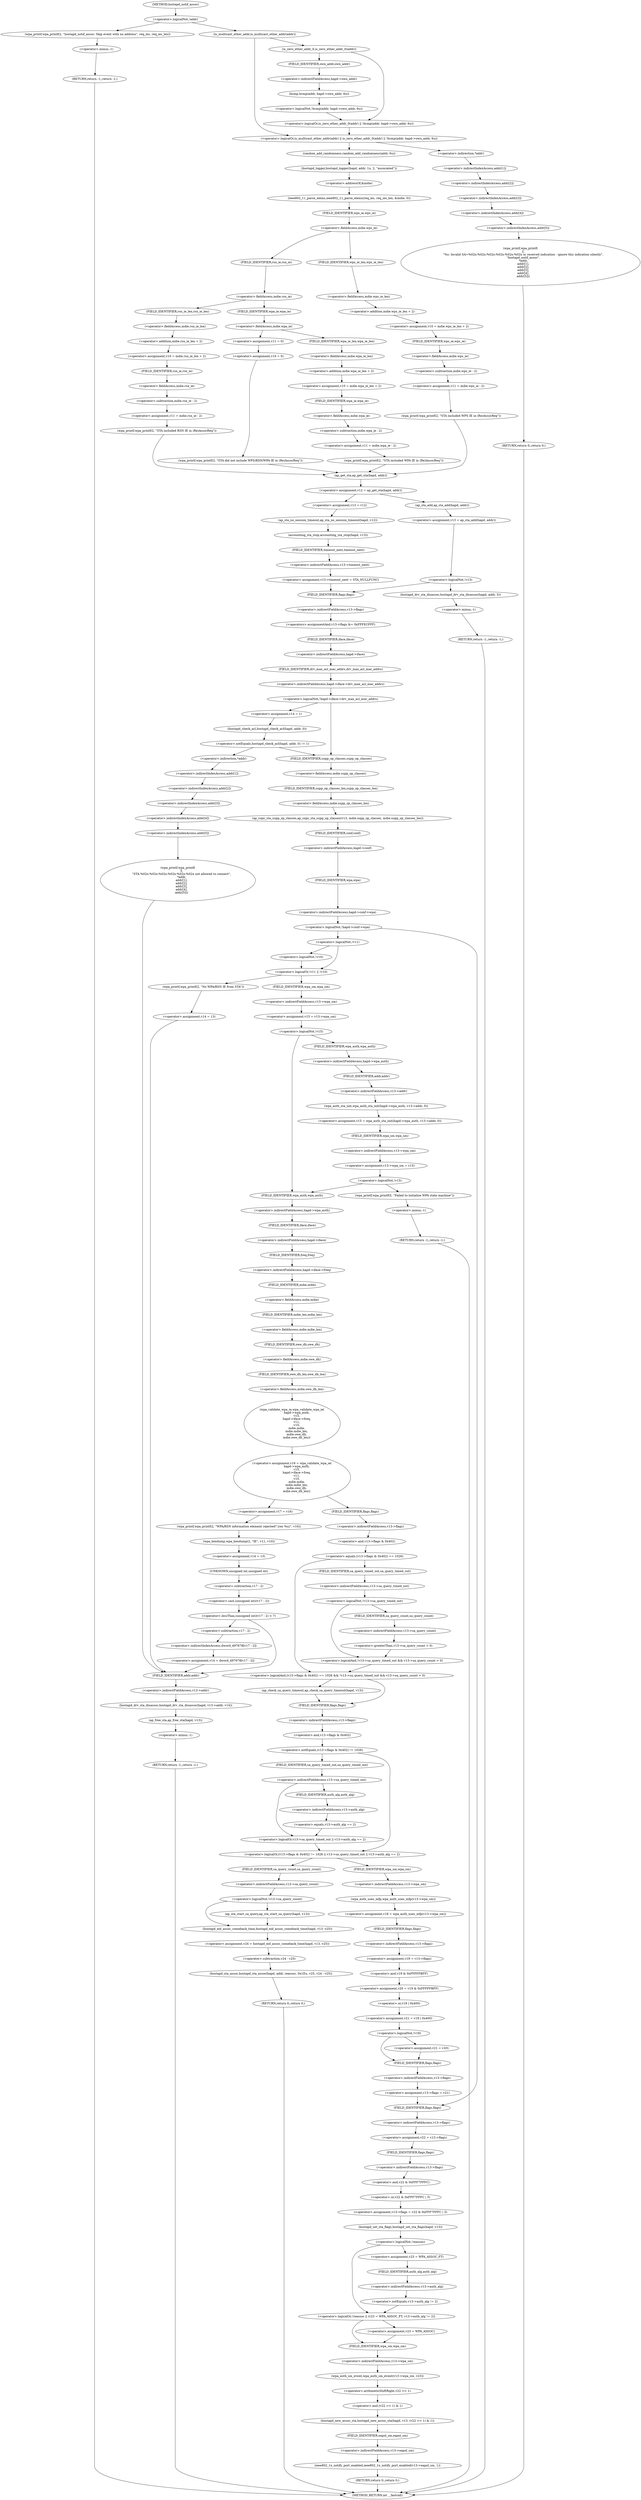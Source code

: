 digraph hostapd_notif_assoc {  
"1000143" [label = "(<operator>.logicalNot,!addr)" ]
"1000146" [label = "(wpa_printf,wpa_printf(2, \"hostapd_notif_assoc: Skip event with no address\", req_ies, req_ies_len))" ]
"1000151" [label = "(RETURN,return -1;,return -1;)" ]
"1000152" [label = "(<operator>.minus,-1)" ]
"1000155" [label = "(<operator>.logicalOr,is_multicast_ether_addr(addr) || is_zero_ether_addr_0(addr) || !bcmp(addr, hapd->own_addr, 6u))" ]
"1000156" [label = "(is_multicast_ether_addr,is_multicast_ether_addr(addr))" ]
"1000158" [label = "(<operator>.logicalOr,is_zero_ether_addr_0(addr) || !bcmp(addr, hapd->own_addr, 6u))" ]
"1000159" [label = "(is_zero_ether_addr_0,is_zero_ether_addr_0(addr))" ]
"1000161" [label = "(<operator>.logicalNot,!bcmp(addr, hapd->own_addr, 6u))" ]
"1000162" [label = "(bcmp,bcmp(addr, hapd->own_addr, 6u))" ]
"1000164" [label = "(<operator>.indirectFieldAccess,hapd->own_addr)" ]
"1000166" [label = "(FIELD_IDENTIFIER,own_addr,own_addr)" ]
"1000169" [label = "(wpa_printf,wpa_printf(\n      2,\n      \"%s: Invalid SA=%02x:%02x:%02x:%02x:%02x:%02x in received indication - ignore this indication silently\",\n      \"hostapd_notif_assoc\",\n      *addr,\n      addr[1],\n      addr[2],\n      addr[3],\n      addr[4],\n      addr[5]))" ]
"1000173" [label = "(<operator>.indirection,*addr)" ]
"1000175" [label = "(<operator>.indirectIndexAccess,addr[1])" ]
"1000178" [label = "(<operator>.indirectIndexAccess,addr[2])" ]
"1000181" [label = "(<operator>.indirectIndexAccess,addr[3])" ]
"1000184" [label = "(<operator>.indirectIndexAccess,addr[4])" ]
"1000187" [label = "(<operator>.indirectIndexAccess,addr[5])" ]
"1000190" [label = "(RETURN,return 0;,return 0;)" ]
"1000192" [label = "(random_add_randomness,random_add_randomness(addr, 6u))" ]
"1000195" [label = "(hostapd_logger,hostapd_logger(hapd, addr, 1u, 2, \"associated\"))" ]
"1000201" [label = "(ieee802_11_parse_elems,ieee802_11_parse_elems(req_ies, req_ies_len, &mdie, 0))" ]
"1000204" [label = "(<operator>.addressOf,&mdie)" ]
"1000208" [label = "(<operator>.fieldAccess,mdie.wps_ie)" ]
"1000210" [label = "(FIELD_IDENTIFIER,wps_ie,wps_ie)" ]
"1000212" [label = "(<operator>.assignment,v10 = mdie.wps_ie_len + 2)" ]
"1000214" [label = "(<operator>.addition,mdie.wps_ie_len + 2)" ]
"1000215" [label = "(<operator>.fieldAccess,mdie.wps_ie_len)" ]
"1000217" [label = "(FIELD_IDENTIFIER,wps_ie_len,wps_ie_len)" ]
"1000219" [label = "(<operator>.assignment,v11 = mdie.wps_ie - 2)" ]
"1000221" [label = "(<operator>.subtraction,mdie.wps_ie - 2)" ]
"1000222" [label = "(<operator>.fieldAccess,mdie.wps_ie)" ]
"1000224" [label = "(FIELD_IDENTIFIER,wps_ie,wps_ie)" ]
"1000226" [label = "(wpa_printf,wpa_printf(2, \"STA included WPS IE in (Re)AssocReq\"))" ]
"1000231" [label = "(<operator>.fieldAccess,mdie.rsn_ie)" ]
"1000233" [label = "(FIELD_IDENTIFIER,rsn_ie,rsn_ie)" ]
"1000235" [label = "(<operator>.assignment,v10 = mdie.rsn_ie_len + 2)" ]
"1000237" [label = "(<operator>.addition,mdie.rsn_ie_len + 2)" ]
"1000238" [label = "(<operator>.fieldAccess,mdie.rsn_ie_len)" ]
"1000240" [label = "(FIELD_IDENTIFIER,rsn_ie_len,rsn_ie_len)" ]
"1000242" [label = "(<operator>.assignment,v11 = mdie.rsn_ie - 2)" ]
"1000244" [label = "(<operator>.subtraction,mdie.rsn_ie - 2)" ]
"1000245" [label = "(<operator>.fieldAccess,mdie.rsn_ie)" ]
"1000247" [label = "(FIELD_IDENTIFIER,rsn_ie,rsn_ie)" ]
"1000249" [label = "(wpa_printf,wpa_printf(2, \"STA included RSN IE in (Re)AssocReq\"))" ]
"1000254" [label = "(<operator>.fieldAccess,mdie.wpa_ie)" ]
"1000256" [label = "(FIELD_IDENTIFIER,wpa_ie,wpa_ie)" ]
"1000258" [label = "(<operator>.assignment,v10 = mdie.wpa_ie_len + 2)" ]
"1000260" [label = "(<operator>.addition,mdie.wpa_ie_len + 2)" ]
"1000261" [label = "(<operator>.fieldAccess,mdie.wpa_ie_len)" ]
"1000263" [label = "(FIELD_IDENTIFIER,wpa_ie_len,wpa_ie_len)" ]
"1000265" [label = "(<operator>.assignment,v11 = mdie.wpa_ie - 2)" ]
"1000267" [label = "(<operator>.subtraction,mdie.wpa_ie - 2)" ]
"1000268" [label = "(<operator>.fieldAccess,mdie.wpa_ie)" ]
"1000270" [label = "(FIELD_IDENTIFIER,wpa_ie,wpa_ie)" ]
"1000272" [label = "(wpa_printf,wpa_printf(2, \"STA included WPA IE in (Re)AssocReq\"))" ]
"1000277" [label = "(<operator>.assignment,v11 = 0)" ]
"1000280" [label = "(<operator>.assignment,v10 = 0)" ]
"1000283" [label = "(wpa_printf,wpa_printf(2, \"STA did not include WPS/RSN/WPA IE in (Re)AssocReq\"))" ]
"1000286" [label = "(<operator>.assignment,v12 = ap_get_sta(hapd, addr))" ]
"1000288" [label = "(ap_get_sta,ap_get_sta(hapd, addr))" ]
"1000294" [label = "(<operator>.assignment,v13 = v12)" ]
"1000297" [label = "(ap_sta_no_session_timeout,ap_sta_no_session_timeout(hapd, v12))" ]
"1000300" [label = "(accounting_sta_stop,accounting_sta_stop(hapd, v13))" ]
"1000303" [label = "(<operator>.assignment,v13->timeout_next = STA_NULLFUNC)" ]
"1000304" [label = "(<operator>.indirectFieldAccess,v13->timeout_next)" ]
"1000306" [label = "(FIELD_IDENTIFIER,timeout_next,timeout_next)" ]
"1000310" [label = "(<operator>.assignment,v13 = ap_sta_add(hapd, addr))" ]
"1000312" [label = "(ap_sta_add,ap_sta_add(hapd, addr))" ]
"1000316" [label = "(<operator>.logicalNot,!v13)" ]
"1000319" [label = "(hostapd_drv_sta_disassoc,hostapd_drv_sta_disassoc(hapd, addr, 5))" ]
"1000323" [label = "(RETURN,return -1;,return -1;)" ]
"1000324" [label = "(<operator>.minus,-1)" ]
"1000326" [label = "(<operators>.assignmentAnd,v13->flags &= 0xFFFECFFF)" ]
"1000327" [label = "(<operator>.indirectFieldAccess,v13->flags)" ]
"1000329" [label = "(FIELD_IDENTIFIER,flags,flags)" ]
"1000332" [label = "(<operator>.logicalNot,!hapd->iface->drv_max_acl_mac_addrs)" ]
"1000333" [label = "(<operator>.indirectFieldAccess,hapd->iface->drv_max_acl_mac_addrs)" ]
"1000334" [label = "(<operator>.indirectFieldAccess,hapd->iface)" ]
"1000336" [label = "(FIELD_IDENTIFIER,iface,iface)" ]
"1000337" [label = "(FIELD_IDENTIFIER,drv_max_acl_mac_addrs,drv_max_acl_mac_addrs)" ]
"1000339" [label = "(<operator>.assignment,v14 = 1)" ]
"1000343" [label = "(<operator>.notEquals,hostapd_check_acl(hapd, addr, 0) != 1)" ]
"1000344" [label = "(hostapd_check_acl,hostapd_check_acl(hapd, addr, 0))" ]
"1000350" [label = "(wpa_printf,wpa_printf(\n        3,\n        \"STA %02x:%02x:%02x:%02x:%02x:%02x not allowed to connect\",\n        *addr,\n        addr[1],\n        addr[2],\n        addr[3],\n        addr[4],\n        addr[5]))" ]
"1000353" [label = "(<operator>.indirection,*addr)" ]
"1000355" [label = "(<operator>.indirectIndexAccess,addr[1])" ]
"1000358" [label = "(<operator>.indirectIndexAccess,addr[2])" ]
"1000361" [label = "(<operator>.indirectIndexAccess,addr[3])" ]
"1000364" [label = "(<operator>.indirectIndexAccess,addr[4])" ]
"1000367" [label = "(<operator>.indirectIndexAccess,addr[5])" ]
"1000371" [label = "(ap_copy_sta_supp_op_classes,ap_copy_sta_supp_op_classes(v13, mdie.supp_op_classes, mdie.supp_op_classes_len))" ]
"1000373" [label = "(<operator>.fieldAccess,mdie.supp_op_classes)" ]
"1000375" [label = "(FIELD_IDENTIFIER,supp_op_classes,supp_op_classes)" ]
"1000376" [label = "(<operator>.fieldAccess,mdie.supp_op_classes_len)" ]
"1000378" [label = "(FIELD_IDENTIFIER,supp_op_classes_len,supp_op_classes_len)" ]
"1000380" [label = "(<operator>.logicalNot,!hapd->conf->wpa)" ]
"1000381" [label = "(<operator>.indirectFieldAccess,hapd->conf->wpa)" ]
"1000382" [label = "(<operator>.indirectFieldAccess,hapd->conf)" ]
"1000384" [label = "(FIELD_IDENTIFIER,conf,conf)" ]
"1000385" [label = "(FIELD_IDENTIFIER,wpa,wpa)" ]
"1000388" [label = "(<operator>.assignment,v22 = v13->flags)" ]
"1000390" [label = "(<operator>.indirectFieldAccess,v13->flags)" ]
"1000392" [label = "(FIELD_IDENTIFIER,flags,flags)" ]
"1000393" [label = "(<operator>.assignment,v13->flags = v22 & 0xFFF7FFFC | 3)" ]
"1000394" [label = "(<operator>.indirectFieldAccess,v13->flags)" ]
"1000396" [label = "(FIELD_IDENTIFIER,flags,flags)" ]
"1000397" [label = "(<operator>.or,v22 & 0xFFF7FFFC | 3)" ]
"1000398" [label = "(<operator>.and,v22 & 0xFFF7FFFC)" ]
"1000402" [label = "(hostapd_set_sta_flags,hostapd_set_sta_flags(hapd, v13))" ]
"1000406" [label = "(<operator>.logicalOr,!reassoc || (v23 = WPA_ASSOC_FT, v13->auth_alg != 2))" ]
"1000407" [label = "(<operator>.logicalNot,!reassoc)" ]
"1000410" [label = "(<operator>.assignment,v23 = WPA_ASSOC_FT)" ]
"1000413" [label = "(<operator>.notEquals,v13->auth_alg != 2)" ]
"1000414" [label = "(<operator>.indirectFieldAccess,v13->auth_alg)" ]
"1000416" [label = "(FIELD_IDENTIFIER,auth_alg,auth_alg)" ]
"1000418" [label = "(<operator>.assignment,v23 = WPA_ASSOC)" ]
"1000421" [label = "(wpa_auth_sm_event,wpa_auth_sm_event(v13->wpa_sm, v23))" ]
"1000422" [label = "(<operator>.indirectFieldAccess,v13->wpa_sm)" ]
"1000424" [label = "(FIELD_IDENTIFIER,wpa_sm,wpa_sm)" ]
"1000426" [label = "(hostapd_new_assoc_sta,hostapd_new_assoc_sta(hapd, v13, (v22 >> 1) & 1))" ]
"1000429" [label = "(<operator>.and,(v22 >> 1) & 1)" ]
"1000430" [label = "(<operator>.arithmeticShiftRight,v22 >> 1)" ]
"1000434" [label = "(ieee802_1x_notify_port_enabled,ieee802_1x_notify_port_enabled(v13->eapol_sm, 1))" ]
"1000435" [label = "(<operator>.indirectFieldAccess,v13->eapol_sm)" ]
"1000437" [label = "(FIELD_IDENTIFIER,eapol_sm,eapol_sm)" ]
"1000439" [label = "(RETURN,return 0;,return 0;)" ]
"1000442" [label = "(<operator>.logicalOr,!v11 || !v10)" ]
"1000443" [label = "(<operator>.logicalNot,!v11)" ]
"1000445" [label = "(<operator>.logicalNot,!v10)" ]
"1000448" [label = "(wpa_printf,wpa_printf(2, \"No WPA/RSN IE from STA\"))" ]
"1000451" [label = "(<operator>.assignment,v14 = 13)" ]
"1000455" [label = "(hostapd_drv_sta_disassoc,hostapd_drv_sta_disassoc(hapd, v13->addr, v14))" ]
"1000457" [label = "(<operator>.indirectFieldAccess,v13->addr)" ]
"1000459" [label = "(FIELD_IDENTIFIER,addr,addr)" ]
"1000461" [label = "(ap_free_sta,ap_free_sta(hapd, v13))" ]
"1000464" [label = "(RETURN,return -1;,return -1;)" ]
"1000465" [label = "(<operator>.minus,-1)" ]
"1000467" [label = "(<operator>.assignment,v15 = v13->wpa_sm)" ]
"1000469" [label = "(<operator>.indirectFieldAccess,v13->wpa_sm)" ]
"1000471" [label = "(FIELD_IDENTIFIER,wpa_sm,wpa_sm)" ]
"1000473" [label = "(<operator>.logicalNot,!v15)" ]
"1000476" [label = "(<operator>.assignment,v15 = wpa_auth_sta_init(hapd->wpa_auth, v13->addr, 0))" ]
"1000478" [label = "(wpa_auth_sta_init,wpa_auth_sta_init(hapd->wpa_auth, v13->addr, 0))" ]
"1000479" [label = "(<operator>.indirectFieldAccess,hapd->wpa_auth)" ]
"1000481" [label = "(FIELD_IDENTIFIER,wpa_auth,wpa_auth)" ]
"1000482" [label = "(<operator>.indirectFieldAccess,v13->addr)" ]
"1000484" [label = "(FIELD_IDENTIFIER,addr,addr)" ]
"1000486" [label = "(<operator>.assignment,v13->wpa_sm = v15)" ]
"1000487" [label = "(<operator>.indirectFieldAccess,v13->wpa_sm)" ]
"1000489" [label = "(FIELD_IDENTIFIER,wpa_sm,wpa_sm)" ]
"1000492" [label = "(<operator>.logicalNot,!v15)" ]
"1000495" [label = "(wpa_printf,wpa_printf(5, \"Failed to initialize WPA state machine\"))" ]
"1000498" [label = "(RETURN,return -1;,return -1;)" ]
"1000499" [label = "(<operator>.minus,-1)" ]
"1000501" [label = "(<operator>.assignment,v16 = wpa_validate_wpa_ie(\n          hapd->wpa_auth,\n          v15,\n          hapd->iface->freq,\n          v11,\n          v10,\n          mdie.mdie,\n          mdie.mdie_len,\n          mdie.owe_dh,\n          mdie.owe_dh_len))" ]
"1000503" [label = "(wpa_validate_wpa_ie,wpa_validate_wpa_ie(\n          hapd->wpa_auth,\n          v15,\n          hapd->iface->freq,\n          v11,\n          v10,\n          mdie.mdie,\n          mdie.mdie_len,\n          mdie.owe_dh,\n          mdie.owe_dh_len))" ]
"1000504" [label = "(<operator>.indirectFieldAccess,hapd->wpa_auth)" ]
"1000506" [label = "(FIELD_IDENTIFIER,wpa_auth,wpa_auth)" ]
"1000508" [label = "(<operator>.indirectFieldAccess,hapd->iface->freq)" ]
"1000509" [label = "(<operator>.indirectFieldAccess,hapd->iface)" ]
"1000511" [label = "(FIELD_IDENTIFIER,iface,iface)" ]
"1000512" [label = "(FIELD_IDENTIFIER,freq,freq)" ]
"1000515" [label = "(<operator>.fieldAccess,mdie.mdie)" ]
"1000517" [label = "(FIELD_IDENTIFIER,mdie,mdie)" ]
"1000518" [label = "(<operator>.fieldAccess,mdie.mdie_len)" ]
"1000520" [label = "(FIELD_IDENTIFIER,mdie_len,mdie_len)" ]
"1000521" [label = "(<operator>.fieldAccess,mdie.owe_dh)" ]
"1000523" [label = "(FIELD_IDENTIFIER,owe_dh,owe_dh)" ]
"1000524" [label = "(<operator>.fieldAccess,mdie.owe_dh_len)" ]
"1000526" [label = "(FIELD_IDENTIFIER,owe_dh_len,owe_dh_len)" ]
"1000530" [label = "(<operator>.assignment,v17 = v16)" ]
"1000533" [label = "(wpa_printf,wpa_printf(2, \"WPA/RSN information element rejected? (res %u)\", v16))" ]
"1000537" [label = "(wpa_hexdump,wpa_hexdump(2, \"IE\", v11, v10))" ]
"1000542" [label = "(<operator>.assignment,v14 = 13)" ]
"1000546" [label = "(<operator>.lessThan,(unsigned int)(v17 - 2) < 7)" ]
"1000547" [label = "(<operator>.cast,(unsigned int)(v17 - 2))" ]
"1000548" [label = "(UNKNOWN,unsigned int,unsigned int)" ]
"1000549" [label = "(<operator>.subtraction,v17 - 2)" ]
"1000553" [label = "(<operator>.assignment,v14 = dword_497678[v17 - 2])" ]
"1000555" [label = "(<operator>.indirectIndexAccess,dword_497678[v17 - 2])" ]
"1000557" [label = "(<operator>.subtraction,v17 - 2)" ]
"1000562" [label = "(<operator>.logicalAnd,(v13->flags & 0x402) == 1026 && !v13->sa_query_timed_out && v13->sa_query_count > 0)" ]
"1000563" [label = "(<operator>.equals,(v13->flags & 0x402) == 1026)" ]
"1000564" [label = "(<operator>.and,v13->flags & 0x402)" ]
"1000565" [label = "(<operator>.indirectFieldAccess,v13->flags)" ]
"1000567" [label = "(FIELD_IDENTIFIER,flags,flags)" ]
"1000570" [label = "(<operator>.logicalAnd,!v13->sa_query_timed_out && v13->sa_query_count > 0)" ]
"1000571" [label = "(<operator>.logicalNot,!v13->sa_query_timed_out)" ]
"1000572" [label = "(<operator>.indirectFieldAccess,v13->sa_query_timed_out)" ]
"1000574" [label = "(FIELD_IDENTIFIER,sa_query_timed_out,sa_query_timed_out)" ]
"1000575" [label = "(<operator>.greaterThan,v13->sa_query_count > 0)" ]
"1000576" [label = "(<operator>.indirectFieldAccess,v13->sa_query_count)" ]
"1000578" [label = "(FIELD_IDENTIFIER,sa_query_count,sa_query_count)" ]
"1000580" [label = "(ap_check_sa_query_timeout,ap_check_sa_query_timeout(hapd, v13))" ]
"1000584" [label = "(<operator>.logicalOr,(v13->flags & 0x402) != 1026 || v13->sa_query_timed_out || v13->auth_alg == 2)" ]
"1000585" [label = "(<operator>.notEquals,(v13->flags & 0x402) != 1026)" ]
"1000586" [label = "(<operator>.and,v13->flags & 0x402)" ]
"1000587" [label = "(<operator>.indirectFieldAccess,v13->flags)" ]
"1000589" [label = "(FIELD_IDENTIFIER,flags,flags)" ]
"1000592" [label = "(<operator>.logicalOr,v13->sa_query_timed_out || v13->auth_alg == 2)" ]
"1000593" [label = "(<operator>.indirectFieldAccess,v13->sa_query_timed_out)" ]
"1000595" [label = "(FIELD_IDENTIFIER,sa_query_timed_out,sa_query_timed_out)" ]
"1000596" [label = "(<operator>.equals,v13->auth_alg == 2)" ]
"1000597" [label = "(<operator>.indirectFieldAccess,v13->auth_alg)" ]
"1000599" [label = "(FIELD_IDENTIFIER,auth_alg,auth_alg)" ]
"1000602" [label = "(<operator>.assignment,v18 = wpa_auth_uses_mfp(v13->wpa_sm))" ]
"1000604" [label = "(wpa_auth_uses_mfp,wpa_auth_uses_mfp(v13->wpa_sm))" ]
"1000605" [label = "(<operator>.indirectFieldAccess,v13->wpa_sm)" ]
"1000607" [label = "(FIELD_IDENTIFIER,wpa_sm,wpa_sm)" ]
"1000608" [label = "(<operator>.assignment,v19 = v13->flags)" ]
"1000610" [label = "(<operator>.indirectFieldAccess,v13->flags)" ]
"1000612" [label = "(FIELD_IDENTIFIER,flags,flags)" ]
"1000613" [label = "(<operator>.assignment,v20 = v19 & 0xFFFFFBFF)" ]
"1000615" [label = "(<operator>.and,v19 & 0xFFFFFBFF)" ]
"1000618" [label = "(<operator>.assignment,v21 = v19 | 0x400)" ]
"1000620" [label = "(<operator>.or,v19 | 0x400)" ]
"1000624" [label = "(<operator>.logicalNot,!v18)" ]
"1000626" [label = "(<operator>.assignment,v21 = v20)" ]
"1000629" [label = "(<operator>.assignment,v13->flags = v21)" ]
"1000630" [label = "(<operator>.indirectFieldAccess,v13->flags)" ]
"1000632" [label = "(FIELD_IDENTIFIER,flags,flags)" ]
"1000636" [label = "(<operator>.logicalNot,!v13->sa_query_count)" ]
"1000637" [label = "(<operator>.indirectFieldAccess,v13->sa_query_count)" ]
"1000639" [label = "(FIELD_IDENTIFIER,sa_query_count,sa_query_count)" ]
"1000640" [label = "(ap_sta_start_sa_query,ap_sta_start_sa_query(hapd, v13))" ]
"1000643" [label = "(<operator>.assignment,v24 = hostapd_eid_assoc_comeback_time(hapd, v13, v25))" ]
"1000645" [label = "(hostapd_eid_assoc_comeback_time,hostapd_eid_assoc_comeback_time(hapd, v13, v25))" ]
"1000649" [label = "(hostapd_sta_assoc,hostapd_sta_assoc(hapd, addr, reassoc, 0x1Eu, v25, v24 - v25))" ]
"1000655" [label = "(<operator>.subtraction,v24 - v25)" ]
"1000658" [label = "(RETURN,return 0;,return 0;)" ]
"1000118" [label = "(METHOD,hostapd_notif_assoc)" ]
"1000660" [label = "(METHOD_RETURN,int __fastcall)" ]
  "1000143" -> "1000146" 
  "1000143" -> "1000156" 
  "1000146" -> "1000152" 
  "1000151" -> "1000660" 
  "1000152" -> "1000151" 
  "1000155" -> "1000173" 
  "1000155" -> "1000192" 
  "1000156" -> "1000155" 
  "1000156" -> "1000159" 
  "1000158" -> "1000155" 
  "1000159" -> "1000158" 
  "1000159" -> "1000166" 
  "1000161" -> "1000158" 
  "1000162" -> "1000161" 
  "1000164" -> "1000162" 
  "1000166" -> "1000164" 
  "1000169" -> "1000190" 
  "1000173" -> "1000175" 
  "1000175" -> "1000178" 
  "1000178" -> "1000181" 
  "1000181" -> "1000184" 
  "1000184" -> "1000187" 
  "1000187" -> "1000169" 
  "1000190" -> "1000660" 
  "1000192" -> "1000195" 
  "1000195" -> "1000204" 
  "1000201" -> "1000210" 
  "1000204" -> "1000201" 
  "1000208" -> "1000217" 
  "1000208" -> "1000233" 
  "1000210" -> "1000208" 
  "1000212" -> "1000224" 
  "1000214" -> "1000212" 
  "1000215" -> "1000214" 
  "1000217" -> "1000215" 
  "1000219" -> "1000226" 
  "1000221" -> "1000219" 
  "1000222" -> "1000221" 
  "1000224" -> "1000222" 
  "1000226" -> "1000288" 
  "1000231" -> "1000240" 
  "1000231" -> "1000256" 
  "1000233" -> "1000231" 
  "1000235" -> "1000247" 
  "1000237" -> "1000235" 
  "1000238" -> "1000237" 
  "1000240" -> "1000238" 
  "1000242" -> "1000249" 
  "1000244" -> "1000242" 
  "1000245" -> "1000244" 
  "1000247" -> "1000245" 
  "1000249" -> "1000288" 
  "1000254" -> "1000263" 
  "1000254" -> "1000277" 
  "1000256" -> "1000254" 
  "1000258" -> "1000270" 
  "1000260" -> "1000258" 
  "1000261" -> "1000260" 
  "1000263" -> "1000261" 
  "1000265" -> "1000272" 
  "1000267" -> "1000265" 
  "1000268" -> "1000267" 
  "1000270" -> "1000268" 
  "1000272" -> "1000288" 
  "1000277" -> "1000280" 
  "1000280" -> "1000283" 
  "1000283" -> "1000288" 
  "1000286" -> "1000294" 
  "1000286" -> "1000312" 
  "1000288" -> "1000286" 
  "1000294" -> "1000297" 
  "1000297" -> "1000300" 
  "1000300" -> "1000306" 
  "1000303" -> "1000329" 
  "1000304" -> "1000303" 
  "1000306" -> "1000304" 
  "1000310" -> "1000316" 
  "1000312" -> "1000310" 
  "1000316" -> "1000319" 
  "1000316" -> "1000329" 
  "1000319" -> "1000324" 
  "1000323" -> "1000660" 
  "1000324" -> "1000323" 
  "1000326" -> "1000336" 
  "1000327" -> "1000326" 
  "1000329" -> "1000327" 
  "1000332" -> "1000339" 
  "1000332" -> "1000375" 
  "1000333" -> "1000332" 
  "1000334" -> "1000337" 
  "1000336" -> "1000334" 
  "1000337" -> "1000333" 
  "1000339" -> "1000344" 
  "1000343" -> "1000353" 
  "1000343" -> "1000375" 
  "1000344" -> "1000343" 
  "1000350" -> "1000459" 
  "1000353" -> "1000355" 
  "1000355" -> "1000358" 
  "1000358" -> "1000361" 
  "1000361" -> "1000364" 
  "1000364" -> "1000367" 
  "1000367" -> "1000350" 
  "1000371" -> "1000384" 
  "1000373" -> "1000378" 
  "1000375" -> "1000373" 
  "1000376" -> "1000371" 
  "1000378" -> "1000376" 
  "1000380" -> "1000392" 
  "1000380" -> "1000443" 
  "1000381" -> "1000380" 
  "1000382" -> "1000385" 
  "1000384" -> "1000382" 
  "1000385" -> "1000381" 
  "1000388" -> "1000396" 
  "1000390" -> "1000388" 
  "1000392" -> "1000390" 
  "1000393" -> "1000402" 
  "1000394" -> "1000398" 
  "1000396" -> "1000394" 
  "1000397" -> "1000393" 
  "1000398" -> "1000397" 
  "1000402" -> "1000407" 
  "1000406" -> "1000418" 
  "1000406" -> "1000424" 
  "1000407" -> "1000406" 
  "1000407" -> "1000410" 
  "1000410" -> "1000416" 
  "1000413" -> "1000406" 
  "1000414" -> "1000413" 
  "1000416" -> "1000414" 
  "1000418" -> "1000424" 
  "1000421" -> "1000430" 
  "1000422" -> "1000421" 
  "1000424" -> "1000422" 
  "1000426" -> "1000437" 
  "1000429" -> "1000426" 
  "1000430" -> "1000429" 
  "1000434" -> "1000439" 
  "1000435" -> "1000434" 
  "1000437" -> "1000435" 
  "1000439" -> "1000660" 
  "1000442" -> "1000448" 
  "1000442" -> "1000471" 
  "1000443" -> "1000442" 
  "1000443" -> "1000445" 
  "1000445" -> "1000442" 
  "1000448" -> "1000451" 
  "1000451" -> "1000459" 
  "1000455" -> "1000461" 
  "1000457" -> "1000455" 
  "1000459" -> "1000457" 
  "1000461" -> "1000465" 
  "1000464" -> "1000660" 
  "1000465" -> "1000464" 
  "1000467" -> "1000473" 
  "1000469" -> "1000467" 
  "1000471" -> "1000469" 
  "1000473" -> "1000481" 
  "1000473" -> "1000506" 
  "1000476" -> "1000489" 
  "1000478" -> "1000476" 
  "1000479" -> "1000484" 
  "1000481" -> "1000479" 
  "1000482" -> "1000478" 
  "1000484" -> "1000482" 
  "1000486" -> "1000492" 
  "1000487" -> "1000486" 
  "1000489" -> "1000487" 
  "1000492" -> "1000495" 
  "1000492" -> "1000506" 
  "1000495" -> "1000499" 
  "1000498" -> "1000660" 
  "1000499" -> "1000498" 
  "1000501" -> "1000530" 
  "1000501" -> "1000567" 
  "1000503" -> "1000501" 
  "1000504" -> "1000511" 
  "1000506" -> "1000504" 
  "1000508" -> "1000517" 
  "1000509" -> "1000512" 
  "1000511" -> "1000509" 
  "1000512" -> "1000508" 
  "1000515" -> "1000520" 
  "1000517" -> "1000515" 
  "1000518" -> "1000523" 
  "1000520" -> "1000518" 
  "1000521" -> "1000526" 
  "1000523" -> "1000521" 
  "1000524" -> "1000503" 
  "1000526" -> "1000524" 
  "1000530" -> "1000533" 
  "1000533" -> "1000537" 
  "1000537" -> "1000542" 
  "1000542" -> "1000548" 
  "1000546" -> "1000557" 
  "1000546" -> "1000459" 
  "1000547" -> "1000546" 
  "1000548" -> "1000549" 
  "1000549" -> "1000547" 
  "1000553" -> "1000459" 
  "1000555" -> "1000553" 
  "1000557" -> "1000555" 
  "1000562" -> "1000580" 
  "1000562" -> "1000589" 
  "1000563" -> "1000562" 
  "1000563" -> "1000574" 
  "1000564" -> "1000563" 
  "1000565" -> "1000564" 
  "1000567" -> "1000565" 
  "1000570" -> "1000562" 
  "1000571" -> "1000570" 
  "1000571" -> "1000578" 
  "1000572" -> "1000571" 
  "1000574" -> "1000572" 
  "1000575" -> "1000570" 
  "1000576" -> "1000575" 
  "1000578" -> "1000576" 
  "1000580" -> "1000589" 
  "1000584" -> "1000607" 
  "1000584" -> "1000639" 
  "1000585" -> "1000584" 
  "1000585" -> "1000595" 
  "1000586" -> "1000585" 
  "1000587" -> "1000586" 
  "1000589" -> "1000587" 
  "1000592" -> "1000584" 
  "1000593" -> "1000592" 
  "1000593" -> "1000599" 
  "1000595" -> "1000593" 
  "1000596" -> "1000592" 
  "1000597" -> "1000596" 
  "1000599" -> "1000597" 
  "1000602" -> "1000612" 
  "1000604" -> "1000602" 
  "1000605" -> "1000604" 
  "1000607" -> "1000605" 
  "1000608" -> "1000615" 
  "1000610" -> "1000608" 
  "1000612" -> "1000610" 
  "1000613" -> "1000620" 
  "1000615" -> "1000613" 
  "1000618" -> "1000624" 
  "1000620" -> "1000618" 
  "1000624" -> "1000626" 
  "1000624" -> "1000632" 
  "1000626" -> "1000632" 
  "1000629" -> "1000392" 
  "1000630" -> "1000629" 
  "1000632" -> "1000630" 
  "1000636" -> "1000640" 
  "1000636" -> "1000645" 
  "1000637" -> "1000636" 
  "1000639" -> "1000637" 
  "1000640" -> "1000645" 
  "1000643" -> "1000655" 
  "1000645" -> "1000643" 
  "1000649" -> "1000658" 
  "1000655" -> "1000649" 
  "1000658" -> "1000660" 
  "1000118" -> "1000143" 
}
